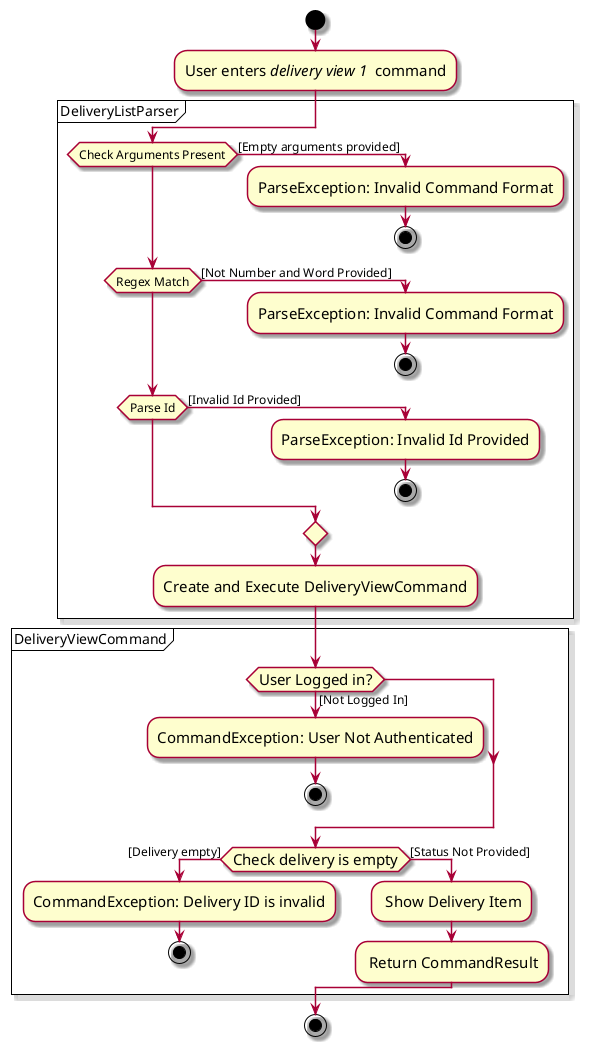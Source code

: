 @startuml
skin rose
skinparam ActivityFontSize 15
skinparam ArrowFontSize 12

!pragma useVerticalIf on
start
:User enters <i>delivery view 1 </i> command;
partition DeliveryListParser {
    if (Check Arguments Present) then ([Empty arguments provided])
        :ParseException: Invalid Command Format;
        stop
    elseif (Regex Match) then ([Not Number and Word Provided])
        :ParseException: Invalid Command Format;
        stop
    elseif (Parse Id) then ([Invalid Id Provided])
        :ParseException: Invalid Id Provided;
        stop
    endif
    :Create and Execute DeliveryViewCommand;
}

partition DeliveryViewCommand {
    if (User Logged in?) then ([Not Logged In])
        :CommandException: User Not Authenticated;
        stop
    endif
    if (Check delivery is empty) then ([Delivery empty])
        :CommandException: Delivery ID is invalid;
        stop
    else ([Status Not Provided])
        : Show Delivery Item;
        : Return CommandResult;
    endif
}

stop

@enduml